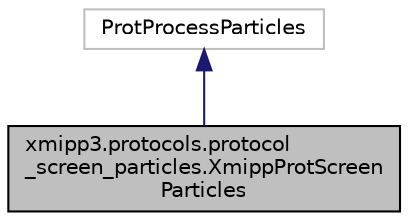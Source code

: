 digraph "xmipp3.protocols.protocol_screen_particles.XmippProtScreenParticles"
{
  edge [fontname="Helvetica",fontsize="10",labelfontname="Helvetica",labelfontsize="10"];
  node [fontname="Helvetica",fontsize="10",shape=record];
  Node2 [label="xmipp3.protocols.protocol\l_screen_particles.XmippProtScreen\lParticles",height=0.2,width=0.4,color="black", fillcolor="grey75", style="filled", fontcolor="black"];
  Node3 -> Node2 [dir="back",color="midnightblue",fontsize="10",style="solid",fontname="Helvetica"];
  Node3 [label="ProtProcessParticles",height=0.2,width=0.4,color="grey75", fillcolor="white", style="filled"];
}
